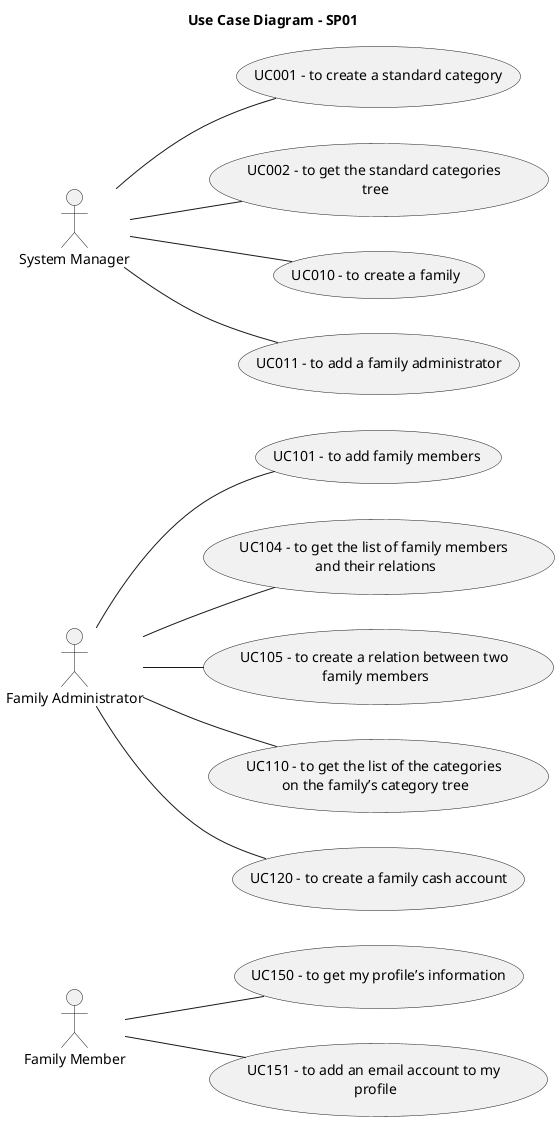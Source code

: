@startuml

left to right direction

title Use Case Diagram - SP01

actor "Family Member" as fm
actor "Family Administrator" as fa
actor "System Manager" as sm
usecase "UC001 - to create a standard category" as uc001
usecase "UC002 - to get the standard categories \ntree" as uc002
usecase "UC010 - to create a family" as uc010
usecase "UC011 - to add a family administrator" as uc011
usecase "UC101 - to add family members" as uc101
usecase "UC104 - to get the list of family members \nand their relations" as uc104
usecase "UC105 - to create a relation between two \nfamily members" as uc105
usecase "UC110 - to get the list of the categories \non the family’s category tree" as uc110
usecase "UC120 - to create a family cash account" as uc120
usecase "UC150 - to get my profile’s information" as uc150
usecase "UC151 - to add an email account to my \nprofile" as uc151

sm -- uc001
sm -- uc002
sm -- uc010
sm -- uc011
fa -- uc101
fa -- uc104
fa -- uc105
fa -- uc110
fa -- uc120
fm -- uc150
fm -- uc151

@enduml